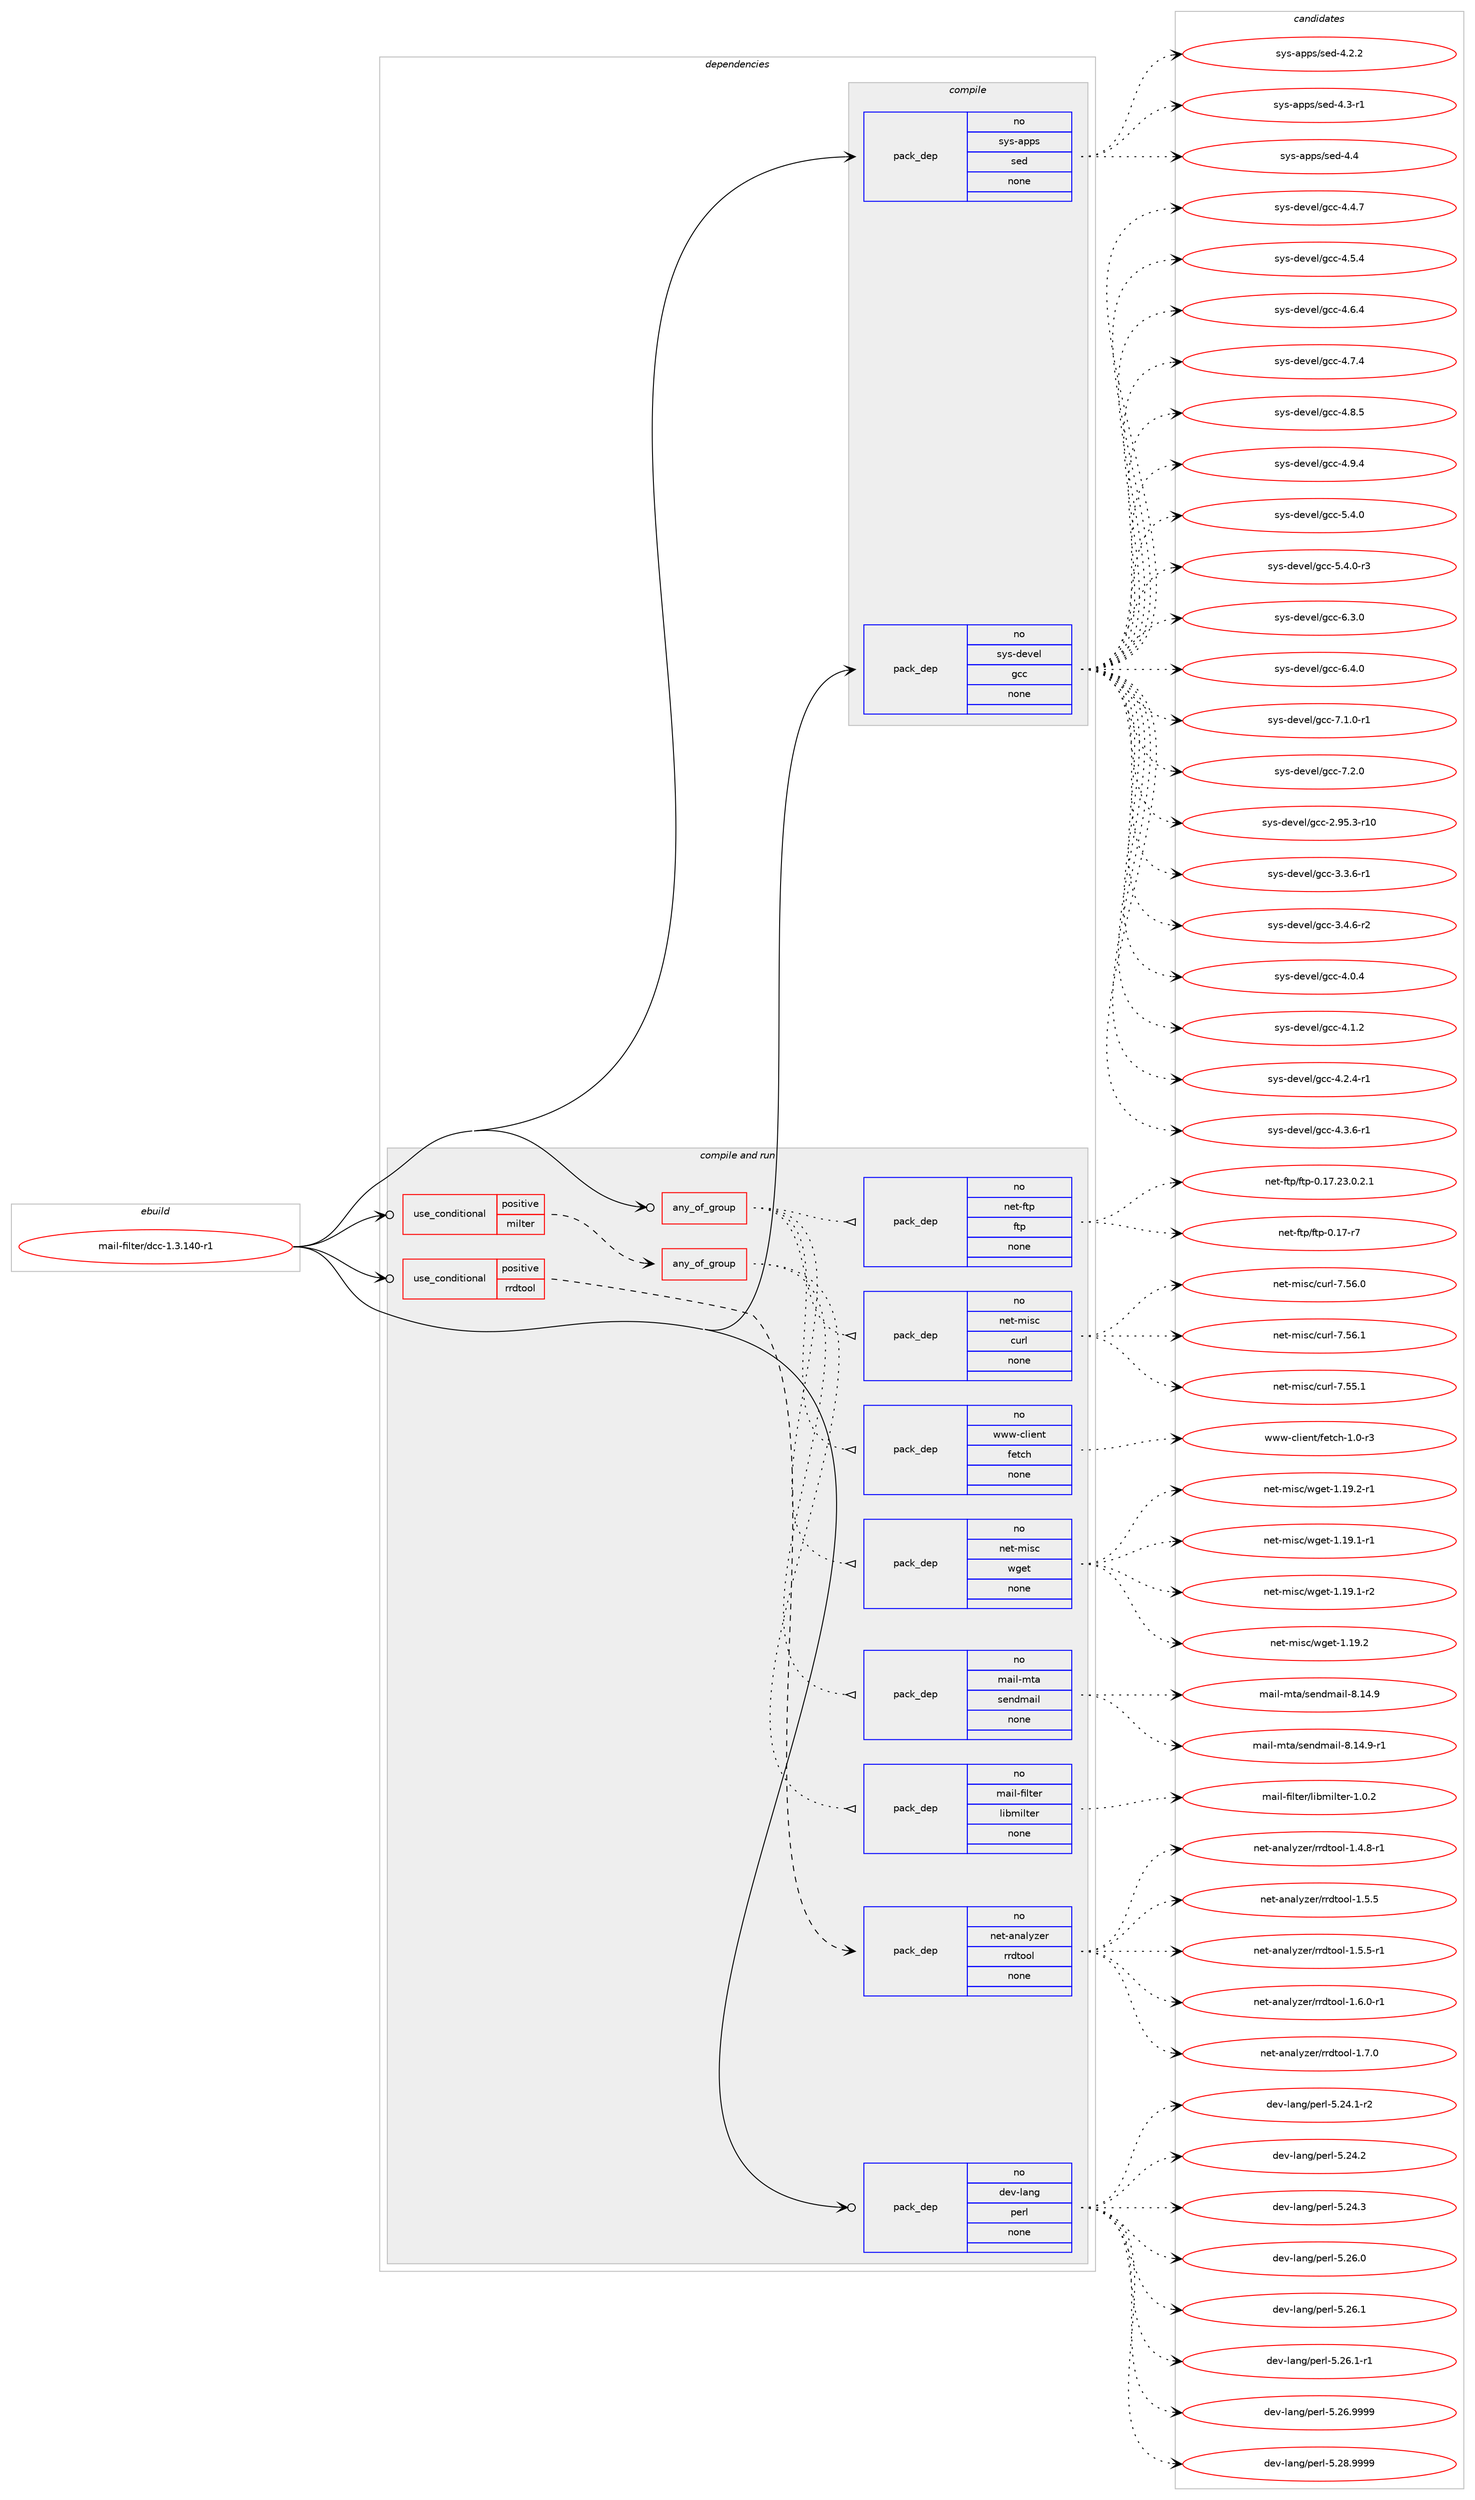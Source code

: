 digraph prolog {

# *************
# Graph options
# *************

newrank=true;
concentrate=true;
compound=true;
graph [rankdir=LR,fontname=Helvetica,fontsize=10,ranksep=1.5];#, ranksep=2.5, nodesep=0.2];
edge  [arrowhead=vee];
node  [fontname=Helvetica,fontsize=10];

# **********
# The ebuild
# **********

subgraph cluster_leftcol {
color=gray;
rank=same;
label=<<i>ebuild</i>>;
id [label="mail-filter/dcc-1.3.140-r1", color=red, width=4, href="../mail-filter/dcc-1.3.140-r1.svg"];
}

# ****************
# The dependencies
# ****************

subgraph cluster_midcol {
color=gray;
label=<<i>dependencies</i>>;
subgraph cluster_compile {
fillcolor="#eeeeee";
style=filled;
label=<<i>compile</i>>;
subgraph pack251800 {
dependency342414 [label=<<TABLE BORDER="0" CELLBORDER="1" CELLSPACING="0" CELLPADDING="4" WIDTH="220"><TR><TD ROWSPAN="6" CELLPADDING="30">pack_dep</TD></TR><TR><TD WIDTH="110">no</TD></TR><TR><TD>sys-apps</TD></TR><TR><TD>sed</TD></TR><TR><TD>none</TD></TR><TR><TD></TD></TR></TABLE>>, shape=none, color=blue];
}
id:e -> dependency342414:w [weight=20,style="solid",arrowhead="vee"];
subgraph pack251801 {
dependency342415 [label=<<TABLE BORDER="0" CELLBORDER="1" CELLSPACING="0" CELLPADDING="4" WIDTH="220"><TR><TD ROWSPAN="6" CELLPADDING="30">pack_dep</TD></TR><TR><TD WIDTH="110">no</TD></TR><TR><TD>sys-devel</TD></TR><TR><TD>gcc</TD></TR><TR><TD>none</TD></TR><TR><TD></TD></TR></TABLE>>, shape=none, color=blue];
}
id:e -> dependency342415:w [weight=20,style="solid",arrowhead="vee"];
}
subgraph cluster_compileandrun {
fillcolor="#eeeeee";
style=filled;
label=<<i>compile and run</i>>;
subgraph any5009 {
dependency342416 [label=<<TABLE BORDER="0" CELLBORDER="1" CELLSPACING="0" CELLPADDING="4"><TR><TD CELLPADDING="10">any_of_group</TD></TR></TABLE>>, shape=none, color=red];subgraph pack251802 {
dependency342417 [label=<<TABLE BORDER="0" CELLBORDER="1" CELLSPACING="0" CELLPADDING="4" WIDTH="220"><TR><TD ROWSPAN="6" CELLPADDING="30">pack_dep</TD></TR><TR><TD WIDTH="110">no</TD></TR><TR><TD>net-misc</TD></TR><TR><TD>wget</TD></TR><TR><TD>none</TD></TR><TR><TD></TD></TR></TABLE>>, shape=none, color=blue];
}
dependency342416:e -> dependency342417:w [weight=20,style="dotted",arrowhead="oinv"];
subgraph pack251803 {
dependency342418 [label=<<TABLE BORDER="0" CELLBORDER="1" CELLSPACING="0" CELLPADDING="4" WIDTH="220"><TR><TD ROWSPAN="6" CELLPADDING="30">pack_dep</TD></TR><TR><TD WIDTH="110">no</TD></TR><TR><TD>www-client</TD></TR><TR><TD>fetch</TD></TR><TR><TD>none</TD></TR><TR><TD></TD></TR></TABLE>>, shape=none, color=blue];
}
dependency342416:e -> dependency342418:w [weight=20,style="dotted",arrowhead="oinv"];
subgraph pack251804 {
dependency342419 [label=<<TABLE BORDER="0" CELLBORDER="1" CELLSPACING="0" CELLPADDING="4" WIDTH="220"><TR><TD ROWSPAN="6" CELLPADDING="30">pack_dep</TD></TR><TR><TD WIDTH="110">no</TD></TR><TR><TD>net-misc</TD></TR><TR><TD>curl</TD></TR><TR><TD>none</TD></TR><TR><TD></TD></TR></TABLE>>, shape=none, color=blue];
}
dependency342416:e -> dependency342419:w [weight=20,style="dotted",arrowhead="oinv"];
subgraph pack251805 {
dependency342420 [label=<<TABLE BORDER="0" CELLBORDER="1" CELLSPACING="0" CELLPADDING="4" WIDTH="220"><TR><TD ROWSPAN="6" CELLPADDING="30">pack_dep</TD></TR><TR><TD WIDTH="110">no</TD></TR><TR><TD>net-ftp</TD></TR><TR><TD>ftp</TD></TR><TR><TD>none</TD></TR><TR><TD></TD></TR></TABLE>>, shape=none, color=blue];
}
dependency342416:e -> dependency342420:w [weight=20,style="dotted",arrowhead="oinv"];
}
id:e -> dependency342416:w [weight=20,style="solid",arrowhead="odotvee"];
subgraph cond85504 {
dependency342421 [label=<<TABLE BORDER="0" CELLBORDER="1" CELLSPACING="0" CELLPADDING="4"><TR><TD ROWSPAN="3" CELLPADDING="10">use_conditional</TD></TR><TR><TD>positive</TD></TR><TR><TD>milter</TD></TR></TABLE>>, shape=none, color=red];
subgraph any5010 {
dependency342422 [label=<<TABLE BORDER="0" CELLBORDER="1" CELLSPACING="0" CELLPADDING="4"><TR><TD CELLPADDING="10">any_of_group</TD></TR></TABLE>>, shape=none, color=red];subgraph pack251806 {
dependency342423 [label=<<TABLE BORDER="0" CELLBORDER="1" CELLSPACING="0" CELLPADDING="4" WIDTH="220"><TR><TD ROWSPAN="6" CELLPADDING="30">pack_dep</TD></TR><TR><TD WIDTH="110">no</TD></TR><TR><TD>mail-filter</TD></TR><TR><TD>libmilter</TD></TR><TR><TD>none</TD></TR><TR><TD></TD></TR></TABLE>>, shape=none, color=blue];
}
dependency342422:e -> dependency342423:w [weight=20,style="dotted",arrowhead="oinv"];
subgraph pack251807 {
dependency342424 [label=<<TABLE BORDER="0" CELLBORDER="1" CELLSPACING="0" CELLPADDING="4" WIDTH="220"><TR><TD ROWSPAN="6" CELLPADDING="30">pack_dep</TD></TR><TR><TD WIDTH="110">no</TD></TR><TR><TD>mail-mta</TD></TR><TR><TD>sendmail</TD></TR><TR><TD>none</TD></TR><TR><TD></TD></TR></TABLE>>, shape=none, color=blue];
}
dependency342422:e -> dependency342424:w [weight=20,style="dotted",arrowhead="oinv"];
}
dependency342421:e -> dependency342422:w [weight=20,style="dashed",arrowhead="vee"];
}
id:e -> dependency342421:w [weight=20,style="solid",arrowhead="odotvee"];
subgraph cond85505 {
dependency342425 [label=<<TABLE BORDER="0" CELLBORDER="1" CELLSPACING="0" CELLPADDING="4"><TR><TD ROWSPAN="3" CELLPADDING="10">use_conditional</TD></TR><TR><TD>positive</TD></TR><TR><TD>rrdtool</TD></TR></TABLE>>, shape=none, color=red];
subgraph pack251808 {
dependency342426 [label=<<TABLE BORDER="0" CELLBORDER="1" CELLSPACING="0" CELLPADDING="4" WIDTH="220"><TR><TD ROWSPAN="6" CELLPADDING="30">pack_dep</TD></TR><TR><TD WIDTH="110">no</TD></TR><TR><TD>net-analyzer</TD></TR><TR><TD>rrdtool</TD></TR><TR><TD>none</TD></TR><TR><TD></TD></TR></TABLE>>, shape=none, color=blue];
}
dependency342425:e -> dependency342426:w [weight=20,style="dashed",arrowhead="vee"];
}
id:e -> dependency342425:w [weight=20,style="solid",arrowhead="odotvee"];
subgraph pack251809 {
dependency342427 [label=<<TABLE BORDER="0" CELLBORDER="1" CELLSPACING="0" CELLPADDING="4" WIDTH="220"><TR><TD ROWSPAN="6" CELLPADDING="30">pack_dep</TD></TR><TR><TD WIDTH="110">no</TD></TR><TR><TD>dev-lang</TD></TR><TR><TD>perl</TD></TR><TR><TD>none</TD></TR><TR><TD></TD></TR></TABLE>>, shape=none, color=blue];
}
id:e -> dependency342427:w [weight=20,style="solid",arrowhead="odotvee"];
}
subgraph cluster_run {
fillcolor="#eeeeee";
style=filled;
label=<<i>run</i>>;
}
}

# **************
# The candidates
# **************

subgraph cluster_choices {
rank=same;
color=gray;
label=<<i>candidates</i>>;

subgraph choice251800 {
color=black;
nodesep=1;
choice115121115459711211211547115101100455246504650 [label="sys-apps/sed-4.2.2", color=red, width=4,href="../sys-apps/sed-4.2.2.svg"];
choice115121115459711211211547115101100455246514511449 [label="sys-apps/sed-4.3-r1", color=red, width=4,href="../sys-apps/sed-4.3-r1.svg"];
choice11512111545971121121154711510110045524652 [label="sys-apps/sed-4.4", color=red, width=4,href="../sys-apps/sed-4.4.svg"];
dependency342414:e -> choice115121115459711211211547115101100455246504650:w [style=dotted,weight="100"];
dependency342414:e -> choice115121115459711211211547115101100455246514511449:w [style=dotted,weight="100"];
dependency342414:e -> choice11512111545971121121154711510110045524652:w [style=dotted,weight="100"];
}
subgraph choice251801 {
color=black;
nodesep=1;
choice1151211154510010111810110847103999945504657534651451144948 [label="sys-devel/gcc-2.95.3-r10", color=red, width=4,href="../sys-devel/gcc-2.95.3-r10.svg"];
choice115121115451001011181011084710399994551465146544511449 [label="sys-devel/gcc-3.3.6-r1", color=red, width=4,href="../sys-devel/gcc-3.3.6-r1.svg"];
choice115121115451001011181011084710399994551465246544511450 [label="sys-devel/gcc-3.4.6-r2", color=red, width=4,href="../sys-devel/gcc-3.4.6-r2.svg"];
choice11512111545100101118101108471039999455246484652 [label="sys-devel/gcc-4.0.4", color=red, width=4,href="../sys-devel/gcc-4.0.4.svg"];
choice11512111545100101118101108471039999455246494650 [label="sys-devel/gcc-4.1.2", color=red, width=4,href="../sys-devel/gcc-4.1.2.svg"];
choice115121115451001011181011084710399994552465046524511449 [label="sys-devel/gcc-4.2.4-r1", color=red, width=4,href="../sys-devel/gcc-4.2.4-r1.svg"];
choice115121115451001011181011084710399994552465146544511449 [label="sys-devel/gcc-4.3.6-r1", color=red, width=4,href="../sys-devel/gcc-4.3.6-r1.svg"];
choice11512111545100101118101108471039999455246524655 [label="sys-devel/gcc-4.4.7", color=red, width=4,href="../sys-devel/gcc-4.4.7.svg"];
choice11512111545100101118101108471039999455246534652 [label="sys-devel/gcc-4.5.4", color=red, width=4,href="../sys-devel/gcc-4.5.4.svg"];
choice11512111545100101118101108471039999455246544652 [label="sys-devel/gcc-4.6.4", color=red, width=4,href="../sys-devel/gcc-4.6.4.svg"];
choice11512111545100101118101108471039999455246554652 [label="sys-devel/gcc-4.7.4", color=red, width=4,href="../sys-devel/gcc-4.7.4.svg"];
choice11512111545100101118101108471039999455246564653 [label="sys-devel/gcc-4.8.5", color=red, width=4,href="../sys-devel/gcc-4.8.5.svg"];
choice11512111545100101118101108471039999455246574652 [label="sys-devel/gcc-4.9.4", color=red, width=4,href="../sys-devel/gcc-4.9.4.svg"];
choice11512111545100101118101108471039999455346524648 [label="sys-devel/gcc-5.4.0", color=red, width=4,href="../sys-devel/gcc-5.4.0.svg"];
choice115121115451001011181011084710399994553465246484511451 [label="sys-devel/gcc-5.4.0-r3", color=red, width=4,href="../sys-devel/gcc-5.4.0-r3.svg"];
choice11512111545100101118101108471039999455446514648 [label="sys-devel/gcc-6.3.0", color=red, width=4,href="../sys-devel/gcc-6.3.0.svg"];
choice11512111545100101118101108471039999455446524648 [label="sys-devel/gcc-6.4.0", color=red, width=4,href="../sys-devel/gcc-6.4.0.svg"];
choice115121115451001011181011084710399994555464946484511449 [label="sys-devel/gcc-7.1.0-r1", color=red, width=4,href="../sys-devel/gcc-7.1.0-r1.svg"];
choice11512111545100101118101108471039999455546504648 [label="sys-devel/gcc-7.2.0", color=red, width=4,href="../sys-devel/gcc-7.2.0.svg"];
dependency342415:e -> choice1151211154510010111810110847103999945504657534651451144948:w [style=dotted,weight="100"];
dependency342415:e -> choice115121115451001011181011084710399994551465146544511449:w [style=dotted,weight="100"];
dependency342415:e -> choice115121115451001011181011084710399994551465246544511450:w [style=dotted,weight="100"];
dependency342415:e -> choice11512111545100101118101108471039999455246484652:w [style=dotted,weight="100"];
dependency342415:e -> choice11512111545100101118101108471039999455246494650:w [style=dotted,weight="100"];
dependency342415:e -> choice115121115451001011181011084710399994552465046524511449:w [style=dotted,weight="100"];
dependency342415:e -> choice115121115451001011181011084710399994552465146544511449:w [style=dotted,weight="100"];
dependency342415:e -> choice11512111545100101118101108471039999455246524655:w [style=dotted,weight="100"];
dependency342415:e -> choice11512111545100101118101108471039999455246534652:w [style=dotted,weight="100"];
dependency342415:e -> choice11512111545100101118101108471039999455246544652:w [style=dotted,weight="100"];
dependency342415:e -> choice11512111545100101118101108471039999455246554652:w [style=dotted,weight="100"];
dependency342415:e -> choice11512111545100101118101108471039999455246564653:w [style=dotted,weight="100"];
dependency342415:e -> choice11512111545100101118101108471039999455246574652:w [style=dotted,weight="100"];
dependency342415:e -> choice11512111545100101118101108471039999455346524648:w [style=dotted,weight="100"];
dependency342415:e -> choice115121115451001011181011084710399994553465246484511451:w [style=dotted,weight="100"];
dependency342415:e -> choice11512111545100101118101108471039999455446514648:w [style=dotted,weight="100"];
dependency342415:e -> choice11512111545100101118101108471039999455446524648:w [style=dotted,weight="100"];
dependency342415:e -> choice115121115451001011181011084710399994555464946484511449:w [style=dotted,weight="100"];
dependency342415:e -> choice11512111545100101118101108471039999455546504648:w [style=dotted,weight="100"];
}
subgraph choice251802 {
color=black;
nodesep=1;
choice110101116451091051159947119103101116454946495746494511449 [label="net-misc/wget-1.19.1-r1", color=red, width=4,href="../net-misc/wget-1.19.1-r1.svg"];
choice110101116451091051159947119103101116454946495746494511450 [label="net-misc/wget-1.19.1-r2", color=red, width=4,href="../net-misc/wget-1.19.1-r2.svg"];
choice11010111645109105115994711910310111645494649574650 [label="net-misc/wget-1.19.2", color=red, width=4,href="../net-misc/wget-1.19.2.svg"];
choice110101116451091051159947119103101116454946495746504511449 [label="net-misc/wget-1.19.2-r1", color=red, width=4,href="../net-misc/wget-1.19.2-r1.svg"];
dependency342417:e -> choice110101116451091051159947119103101116454946495746494511449:w [style=dotted,weight="100"];
dependency342417:e -> choice110101116451091051159947119103101116454946495746494511450:w [style=dotted,weight="100"];
dependency342417:e -> choice11010111645109105115994711910310111645494649574650:w [style=dotted,weight="100"];
dependency342417:e -> choice110101116451091051159947119103101116454946495746504511449:w [style=dotted,weight="100"];
}
subgraph choice251803 {
color=black;
nodesep=1;
choice11911911945991081051011101164710210111699104454946484511451 [label="www-client/fetch-1.0-r3", color=red, width=4,href="../www-client/fetch-1.0-r3.svg"];
dependency342418:e -> choice11911911945991081051011101164710210111699104454946484511451:w [style=dotted,weight="100"];
}
subgraph choice251804 {
color=black;
nodesep=1;
choice1101011164510910511599479911711410845554653534649 [label="net-misc/curl-7.55.1", color=red, width=4,href="../net-misc/curl-7.55.1.svg"];
choice1101011164510910511599479911711410845554653544648 [label="net-misc/curl-7.56.0", color=red, width=4,href="../net-misc/curl-7.56.0.svg"];
choice1101011164510910511599479911711410845554653544649 [label="net-misc/curl-7.56.1", color=red, width=4,href="../net-misc/curl-7.56.1.svg"];
dependency342419:e -> choice1101011164510910511599479911711410845554653534649:w [style=dotted,weight="100"];
dependency342419:e -> choice1101011164510910511599479911711410845554653544648:w [style=dotted,weight="100"];
dependency342419:e -> choice1101011164510910511599479911711410845554653544649:w [style=dotted,weight="100"];
}
subgraph choice251805 {
color=black;
nodesep=1;
choice110101116451021161124710211611245484649554511455 [label="net-ftp/ftp-0.17-r7", color=red, width=4,href="../net-ftp/ftp-0.17-r7.svg"];
choice11010111645102116112471021161124548464955465051464846504649 [label="net-ftp/ftp-0.17.23.0.2.1", color=red, width=4,href="../net-ftp/ftp-0.17.23.0.2.1.svg"];
dependency342420:e -> choice110101116451021161124710211611245484649554511455:w [style=dotted,weight="100"];
dependency342420:e -> choice11010111645102116112471021161124548464955465051464846504649:w [style=dotted,weight="100"];
}
subgraph choice251806 {
color=black;
nodesep=1;
choice10997105108451021051081161011144710810598109105108116101114454946484650 [label="mail-filter/libmilter-1.0.2", color=red, width=4,href="../mail-filter/libmilter-1.0.2.svg"];
dependency342423:e -> choice10997105108451021051081161011144710810598109105108116101114454946484650:w [style=dotted,weight="100"];
}
subgraph choice251807 {
color=black;
nodesep=1;
choice109971051084510911697471151011101001099710510845564649524657 [label="mail-mta/sendmail-8.14.9", color=red, width=4,href="../mail-mta/sendmail-8.14.9.svg"];
choice1099710510845109116974711510111010010997105108455646495246574511449 [label="mail-mta/sendmail-8.14.9-r1", color=red, width=4,href="../mail-mta/sendmail-8.14.9-r1.svg"];
dependency342424:e -> choice109971051084510911697471151011101001099710510845564649524657:w [style=dotted,weight="100"];
dependency342424:e -> choice1099710510845109116974711510111010010997105108455646495246574511449:w [style=dotted,weight="100"];
}
subgraph choice251808 {
color=black;
nodesep=1;
choice110101116459711097108121122101114471141141001161111111084549465246564511449 [label="net-analyzer/rrdtool-1.4.8-r1", color=red, width=4,href="../net-analyzer/rrdtool-1.4.8-r1.svg"];
choice11010111645971109710812112210111447114114100116111111108454946534653 [label="net-analyzer/rrdtool-1.5.5", color=red, width=4,href="../net-analyzer/rrdtool-1.5.5.svg"];
choice110101116459711097108121122101114471141141001161111111084549465346534511449 [label="net-analyzer/rrdtool-1.5.5-r1", color=red, width=4,href="../net-analyzer/rrdtool-1.5.5-r1.svg"];
choice110101116459711097108121122101114471141141001161111111084549465446484511449 [label="net-analyzer/rrdtool-1.6.0-r1", color=red, width=4,href="../net-analyzer/rrdtool-1.6.0-r1.svg"];
choice11010111645971109710812112210111447114114100116111111108454946554648 [label="net-analyzer/rrdtool-1.7.0", color=red, width=4,href="../net-analyzer/rrdtool-1.7.0.svg"];
dependency342426:e -> choice110101116459711097108121122101114471141141001161111111084549465246564511449:w [style=dotted,weight="100"];
dependency342426:e -> choice11010111645971109710812112210111447114114100116111111108454946534653:w [style=dotted,weight="100"];
dependency342426:e -> choice110101116459711097108121122101114471141141001161111111084549465346534511449:w [style=dotted,weight="100"];
dependency342426:e -> choice110101116459711097108121122101114471141141001161111111084549465446484511449:w [style=dotted,weight="100"];
dependency342426:e -> choice11010111645971109710812112210111447114114100116111111108454946554648:w [style=dotted,weight="100"];
}
subgraph choice251809 {
color=black;
nodesep=1;
choice100101118451089711010347112101114108455346505246494511450 [label="dev-lang/perl-5.24.1-r2", color=red, width=4,href="../dev-lang/perl-5.24.1-r2.svg"];
choice10010111845108971101034711210111410845534650524650 [label="dev-lang/perl-5.24.2", color=red, width=4,href="../dev-lang/perl-5.24.2.svg"];
choice10010111845108971101034711210111410845534650524651 [label="dev-lang/perl-5.24.3", color=red, width=4,href="../dev-lang/perl-5.24.3.svg"];
choice10010111845108971101034711210111410845534650544648 [label="dev-lang/perl-5.26.0", color=red, width=4,href="../dev-lang/perl-5.26.0.svg"];
choice10010111845108971101034711210111410845534650544649 [label="dev-lang/perl-5.26.1", color=red, width=4,href="../dev-lang/perl-5.26.1.svg"];
choice100101118451089711010347112101114108455346505446494511449 [label="dev-lang/perl-5.26.1-r1", color=red, width=4,href="../dev-lang/perl-5.26.1-r1.svg"];
choice10010111845108971101034711210111410845534650544657575757 [label="dev-lang/perl-5.26.9999", color=red, width=4,href="../dev-lang/perl-5.26.9999.svg"];
choice10010111845108971101034711210111410845534650564657575757 [label="dev-lang/perl-5.28.9999", color=red, width=4,href="../dev-lang/perl-5.28.9999.svg"];
dependency342427:e -> choice100101118451089711010347112101114108455346505246494511450:w [style=dotted,weight="100"];
dependency342427:e -> choice10010111845108971101034711210111410845534650524650:w [style=dotted,weight="100"];
dependency342427:e -> choice10010111845108971101034711210111410845534650524651:w [style=dotted,weight="100"];
dependency342427:e -> choice10010111845108971101034711210111410845534650544648:w [style=dotted,weight="100"];
dependency342427:e -> choice10010111845108971101034711210111410845534650544649:w [style=dotted,weight="100"];
dependency342427:e -> choice100101118451089711010347112101114108455346505446494511449:w [style=dotted,weight="100"];
dependency342427:e -> choice10010111845108971101034711210111410845534650544657575757:w [style=dotted,weight="100"];
dependency342427:e -> choice10010111845108971101034711210111410845534650564657575757:w [style=dotted,weight="100"];
}
}

}

